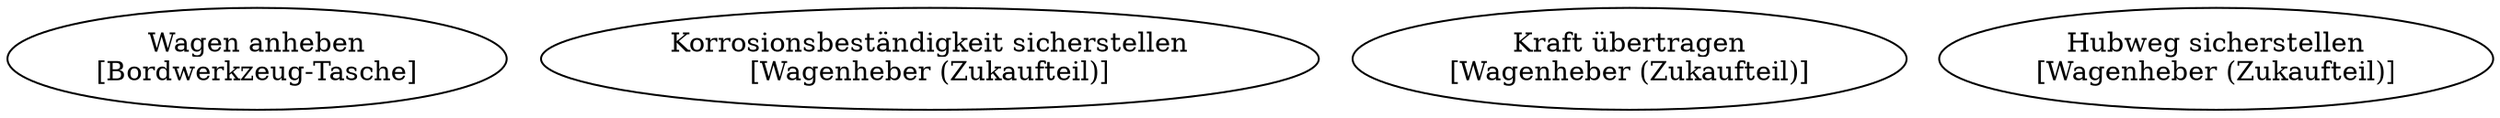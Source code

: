 digraph G {
0[comment="{412A0B96-B10E-4227-9E99-4AB2CC00142C},{0A353BBE-A648-415A-BC5E-431ED6F5E7FD}", label="Wagen anheben\n[Bordwerkzeug-Tasche]"]; 
1[comment="{5BF457F9-46A0-488C-A6C9-6F7281AC06AA},{E5F44E0B-8926-4B67-818A-F9E7A537D404}", label="Korrosionsbeständigkeit sicherstellen\n[Wagenheber (Zukaufteil)]"]; 
2[comment="{3F78AD5D-42DF-4E1B-B872-57F216B36B23},{E5F44E0B-8926-4B67-818A-F9E7A537D404}", label="Kraft übertragen\n[Wagenheber (Zukaufteil)]"]; 
3[comment="{79482A7A-F3F4-49DD-88CC-903AF72878A8},{E5F44E0B-8926-4B67-818A-F9E7A537D404}", label="Hubweg sicherstellen\n[Wagenheber (Zukaufteil)]"]; 
}
